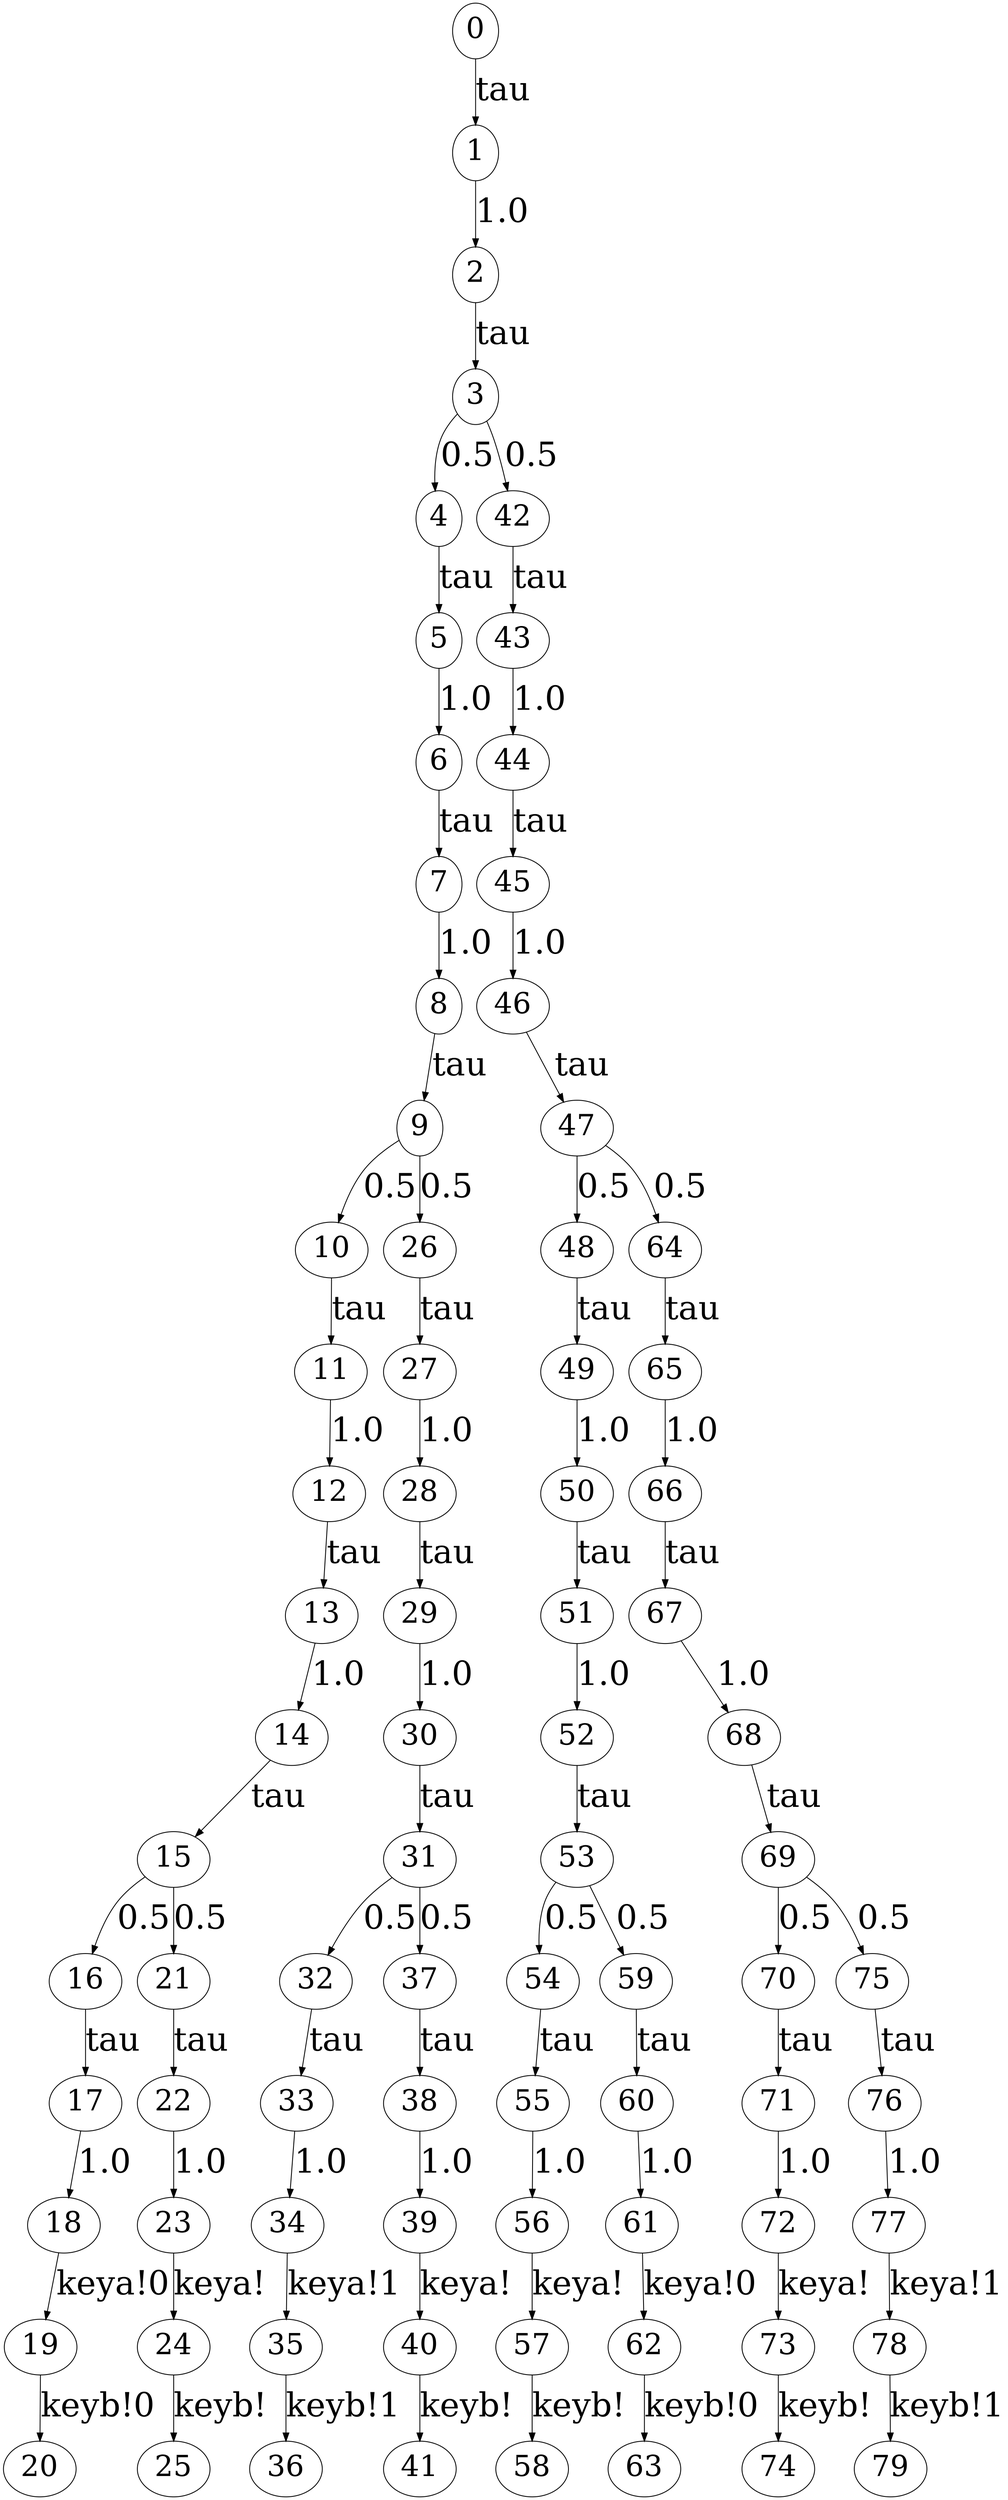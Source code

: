 // The qLTS Spec
digraph {
	node [fontsize=35]
	edge [fontsize=40]
	0 -> 1 [label=tau]
	1 -> 2 [label=1.0]
	2 -> 3 [label=tau]
	3 -> 4 [label=0.5]
	4 -> 5 [label=tau]
	5 -> 6 [label=1.0]
	6 -> 7 [label=tau]
	7 -> 8 [label=1.0]
	8 -> 9 [label=tau]
	9 -> 10 [label=0.5]
	10 -> 11 [label=tau]
	11 -> 12 [label=1.0]
	12 -> 13 [label=tau]
	13 -> 14 [label=1.0]
	14 -> 15 [label=tau]
	15 -> 16 [label=0.5]
	16 -> 17 [label=tau]
	17 -> 18 [label=1.0]
	18 -> 19 [label="keya!0"]
	19 -> 20 [label="keyb!0"]
	15 -> 21 [label=0.5]
	21 -> 22 [label=tau]
	22 -> 23 [label=1.0]
	23 -> 24 [label="keya!"]
	24 -> 25 [label="keyb!"]
	9 -> 26 [label=0.5]
	26 -> 27 [label=tau]
	27 -> 28 [label=1.0]
	28 -> 29 [label=tau]
	29 -> 30 [label=1.0]
	30 -> 31 [label=tau]
	31 -> 32 [label=0.5]
	32 -> 33 [label=tau]
	33 -> 34 [label=1.0]
	34 -> 35 [label="keya!1"]
	35 -> 36 [label="keyb!1"]
	31 -> 37 [label=0.5]
	37 -> 38 [label=tau]
	38 -> 39 [label=1.0]
	39 -> 40 [label="keya!"]
	40 -> 41 [label="keyb!"]
	3 -> 42 [label=0.5]
	42 -> 43 [label=tau]
	43 -> 44 [label=1.0]
	44 -> 45 [label=tau]
	45 -> 46 [label=1.0]
	46 -> 47 [label=tau]
	47 -> 48 [label=0.5]
	48 -> 49 [label=tau]
	49 -> 50 [label=1.0]
	50 -> 51 [label=tau]
	51 -> 52 [label=1.0]
	52 -> 53 [label=tau]
	53 -> 54 [label=0.5]
	54 -> 55 [label=tau]
	55 -> 56 [label=1.0]
	56 -> 57 [label="keya!"]
	57 -> 58 [label="keyb!"]
	53 -> 59 [label=0.5]
	59 -> 60 [label=tau]
	60 -> 61 [label=1.0]
	61 -> 62 [label="keya!0"]
	62 -> 63 [label="keyb!0"]
	47 -> 64 [label=0.5]
	64 -> 65 [label=tau]
	65 -> 66 [label=1.0]
	66 -> 67 [label=tau]
	67 -> 68 [label=1.0]
	68 -> 69 [label=tau]
	69 -> 70 [label=0.5]
	70 -> 71 [label=tau]
	71 -> 72 [label=1.0]
	72 -> 73 [label="keya!"]
	73 -> 74 [label="keyb!"]
	69 -> 75 [label=0.5]
	75 -> 76 [label=tau]
	76 -> 77 [label=1.0]
	77 -> 78 [label="keya!1"]
	78 -> 79 [label="keyb!1"]
}
